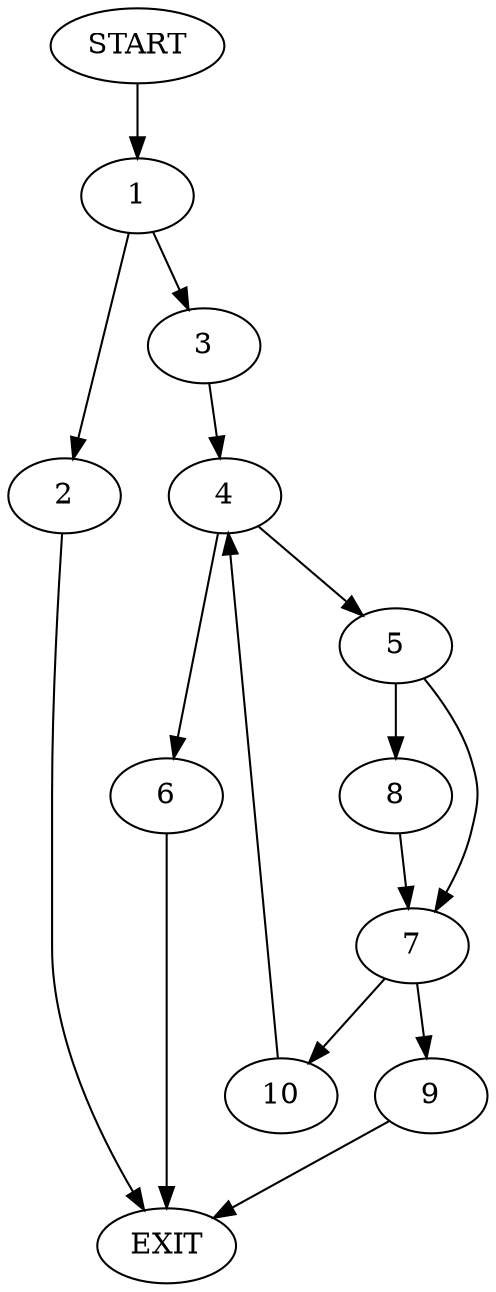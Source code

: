 digraph {
0 [label="START"]
11 [label="EXIT"]
0 -> 1
1 -> 2
1 -> 3
2 -> 11
3 -> 4
4 -> 5
4 -> 6
6 -> 11
5 -> 7
5 -> 8
7 -> 9
7 -> 10
8 -> 7
9 -> 11
10 -> 4
}

